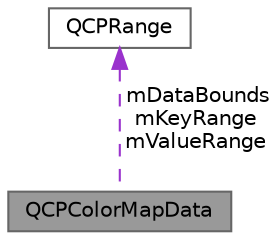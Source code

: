 digraph "QCPColorMapData"
{
 // LATEX_PDF_SIZE
  bgcolor="transparent";
  edge [fontname=Helvetica,fontsize=10,labelfontname=Helvetica,labelfontsize=10];
  node [fontname=Helvetica,fontsize=10,shape=box,height=0.2,width=0.4];
  Node1 [label="QCPColorMapData",height=0.2,width=0.4,color="gray40", fillcolor="grey60", style="filled", fontcolor="black",tooltip="Holds the two-dimensional data of a QCPColorMap plottable."];
  Node2 -> Node1 [dir="back",color="darkorchid3",style="dashed",label=" mDataBounds\nmKeyRange\nmValueRange" ];
  Node2 [label="QCPRange",height=0.2,width=0.4,color="gray40", fillcolor="white", style="filled",URL="$class_q_c_p_range.html",tooltip="Represents the range an axis is encompassing."];
}
